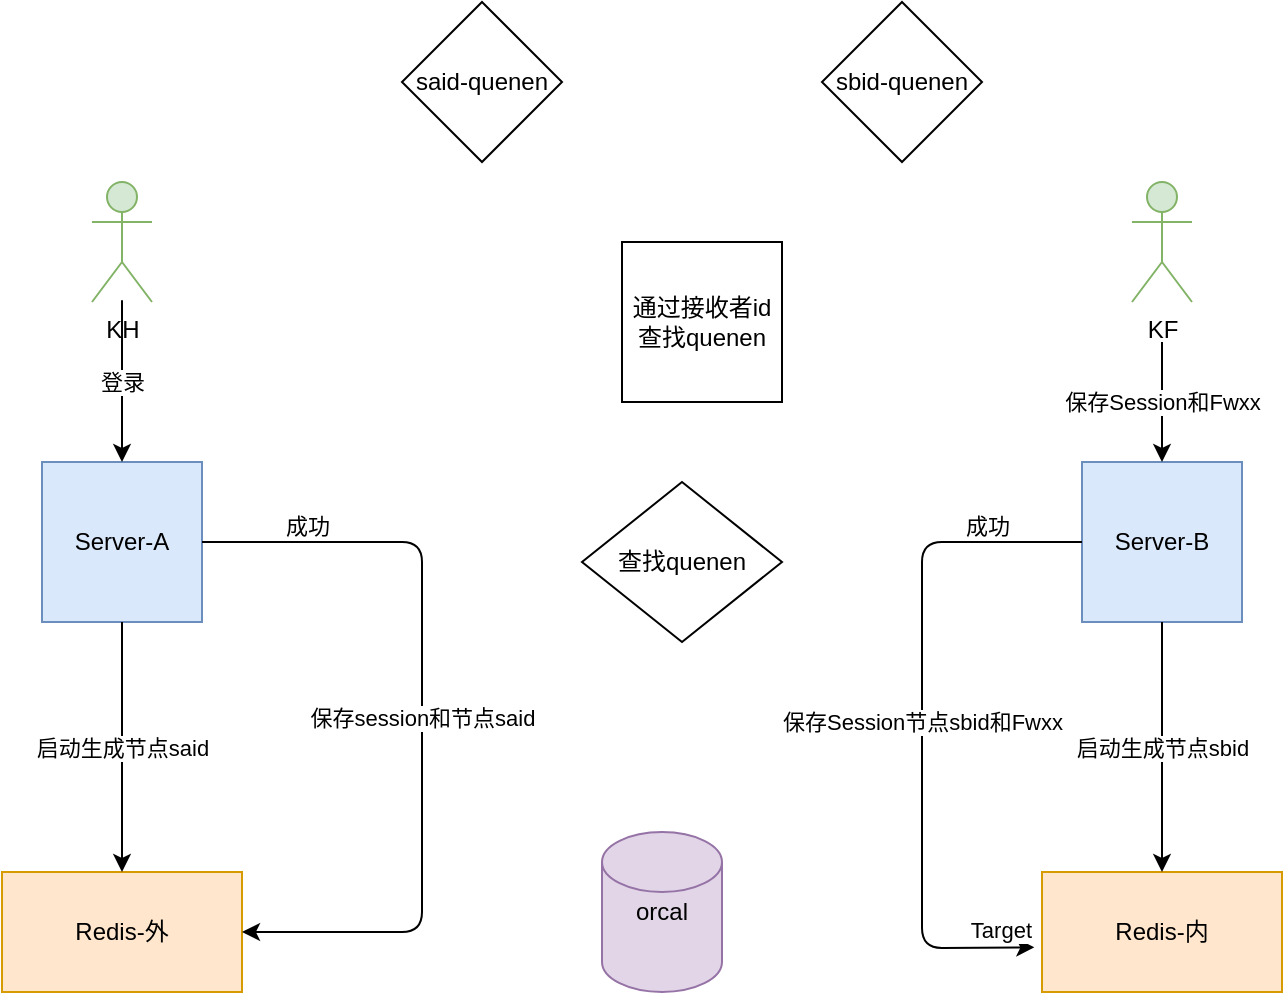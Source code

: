 <mxfile version="13.5.5" type="github"><diagram id="IRo-N-sHgiBe_cbcA75h" name="Page-1"><mxGraphModel dx="723" dy="374" grid="1" gridSize="10" guides="1" tooltips="1" connect="1" arrows="1" fold="1" page="1" pageScale="1" pageWidth="827" pageHeight="1169" math="0" shadow="0"><root><mxCell id="0"/><mxCell id="1" parent="0"/><mxCell id="HuOk10Oq-D8wRpHv4L8s-1" value="Redis-内" style="rounded=0;whiteSpace=wrap;html=1;fillColor=#ffe6cc;strokeColor=#d79b00;" parent="1" vertex="1"><mxGeometry x="620" y="525" width="120" height="60" as="geometry"/></mxCell><mxCell id="HuOk10Oq-D8wRpHv4L8s-2" value="Server-A" style="whiteSpace=wrap;html=1;aspect=fixed;fillColor=#dae8fc;strokeColor=#6c8ebf;" parent="1" vertex="1"><mxGeometry x="120" y="320" width="80" height="80" as="geometry"/></mxCell><mxCell id="HuOk10Oq-D8wRpHv4L8s-3" value="Server-B" style="whiteSpace=wrap;html=1;aspect=fixed;fillColor=#dae8fc;strokeColor=#6c8ebf;" parent="1" vertex="1"><mxGeometry x="640" y="320" width="80" height="80" as="geometry"/></mxCell><mxCell id="HuOk10Oq-D8wRpHv4L8s-4" value="Redis-外" style="rounded=0;whiteSpace=wrap;html=1;fillColor=#ffe6cc;strokeColor=#d79b00;" parent="1" vertex="1"><mxGeometry x="100" y="525" width="120" height="60" as="geometry"/></mxCell><mxCell id="HuOk10Oq-D8wRpHv4L8s-5" value="orcal" style="shape=cylinder2;whiteSpace=wrap;html=1;boundedLbl=1;backgroundOutline=1;size=15;fillColor=#e1d5e7;strokeColor=#9673a6;" parent="1" vertex="1"><mxGeometry x="400" y="505" width="60" height="80" as="geometry"/></mxCell><mxCell id="HuOk10Oq-D8wRpHv4L8s-7" value="KH" style="shape=umlActor;verticalLabelPosition=bottom;verticalAlign=top;html=1;outlineConnect=0;fillColor=#d5e8d4;strokeColor=#82b366;" parent="1" vertex="1"><mxGeometry x="145" y="180" width="30" height="60" as="geometry"/></mxCell><mxCell id="HuOk10Oq-D8wRpHv4L8s-10" value="KF" style="shape=umlActor;verticalLabelPosition=bottom;verticalAlign=top;html=1;outlineConnect=0;fillColor=#d5e8d4;strokeColor=#82b366;" parent="1" vertex="1"><mxGeometry x="665" y="180" width="30" height="60" as="geometry"/></mxCell><mxCell id="HuOk10Oq-D8wRpHv4L8s-34" value="" style="endArrow=classic;html=1;" parent="1" target="HuOk10Oq-D8wRpHv4L8s-3" edge="1"><mxGeometry relative="1" as="geometry"><mxPoint x="680" y="260" as="sourcePoint"/><mxPoint x="780" y="260" as="targetPoint"/></mxGeometry></mxCell><mxCell id="HuOk10Oq-D8wRpHv4L8s-35" value="保存Session和Fwxx" style="edgeLabel;resizable=0;html=1;align=center;verticalAlign=middle;" parent="HuOk10Oq-D8wRpHv4L8s-34" connectable="0" vertex="1"><mxGeometry relative="1" as="geometry"/></mxCell><mxCell id="HuOk10Oq-D8wRpHv4L8s-36" value="said-quenen" style="rhombus;whiteSpace=wrap;html=1;" parent="1" vertex="1"><mxGeometry x="300" y="90" width="80" height="80" as="geometry"/></mxCell><mxCell id="HuOk10Oq-D8wRpHv4L8s-37" value="" style="endArrow=classic;html=1;exitX=0.5;exitY=1;exitDx=0;exitDy=0;entryX=0.5;entryY=0;entryDx=0;entryDy=0;" parent="1" source="HuOk10Oq-D8wRpHv4L8s-2" target="HuOk10Oq-D8wRpHv4L8s-4" edge="1"><mxGeometry relative="1" as="geometry"><mxPoint x="320" y="390" as="sourcePoint"/><mxPoint x="420" y="390" as="targetPoint"/></mxGeometry></mxCell><mxCell id="HuOk10Oq-D8wRpHv4L8s-38" value="启动生成节点said" style="edgeLabel;resizable=0;html=1;align=center;verticalAlign=middle;" parent="HuOk10Oq-D8wRpHv4L8s-37" connectable="0" vertex="1"><mxGeometry relative="1" as="geometry"/></mxCell><mxCell id="sfT6db91X2wm3z94h2Oe-2" value="" style="endArrow=classic;html=1;entryX=0.5;entryY=0;entryDx=0;entryDy=0;" edge="1" parent="1" target="HuOk10Oq-D8wRpHv4L8s-2"><mxGeometry relative="1" as="geometry"><mxPoint x="160" y="239.17" as="sourcePoint"/><mxPoint x="260" y="239.17" as="targetPoint"/></mxGeometry></mxCell><mxCell id="sfT6db91X2wm3z94h2Oe-3" value="登录" style="edgeLabel;resizable=0;html=1;align=center;verticalAlign=middle;" connectable="0" vertex="1" parent="sfT6db91X2wm3z94h2Oe-2"><mxGeometry relative="1" as="geometry"/></mxCell><mxCell id="sfT6db91X2wm3z94h2Oe-6" value="保存session和节点said" style="endArrow=classic;html=1;entryX=1;entryY=0.5;entryDx=0;entryDy=0;" edge="1" parent="1" target="HuOk10Oq-D8wRpHv4L8s-4"><mxGeometry relative="1" as="geometry"><mxPoint x="200" y="360" as="sourcePoint"/><mxPoint x="360" y="360" as="targetPoint"/><Array as="points"><mxPoint x="310" y="360"/><mxPoint x="310" y="555"/></Array></mxGeometry></mxCell><mxCell id="sfT6db91X2wm3z94h2Oe-8" value="成功" style="edgeLabel;resizable=0;html=1;align=left;verticalAlign=bottom;" connectable="0" vertex="1" parent="sfT6db91X2wm3z94h2Oe-6"><mxGeometry x="-1" relative="1" as="geometry"><mxPoint x="40" as="offset"/></mxGeometry></mxCell><mxCell id="sfT6db91X2wm3z94h2Oe-12" value="" style="endArrow=classic;html=1;exitX=0.5;exitY=1;exitDx=0;exitDy=0;entryX=0.5;entryY=0;entryDx=0;entryDy=0;" edge="1" parent="1" source="HuOk10Oq-D8wRpHv4L8s-3" target="HuOk10Oq-D8wRpHv4L8s-1"><mxGeometry relative="1" as="geometry"><mxPoint x="340" y="400" as="sourcePoint"/><mxPoint x="440" y="400" as="targetPoint"/></mxGeometry></mxCell><mxCell id="sfT6db91X2wm3z94h2Oe-13" value="启动生成节点sbid" style="edgeLabel;resizable=0;html=1;align=center;verticalAlign=middle;" connectable="0" vertex="1" parent="sfT6db91X2wm3z94h2Oe-12"><mxGeometry relative="1" as="geometry"/></mxCell><mxCell id="sfT6db91X2wm3z94h2Oe-14" value="Label" style="endArrow=classic;html=1;exitX=0;exitY=0.5;exitDx=0;exitDy=0;entryX=-0.032;entryY=0.628;entryDx=0;entryDy=0;entryPerimeter=0;" edge="1" parent="1" source="HuOk10Oq-D8wRpHv4L8s-3" target="HuOk10Oq-D8wRpHv4L8s-1"><mxGeometry relative="1" as="geometry"><mxPoint x="310" y="400" as="sourcePoint"/><mxPoint x="470" y="400" as="targetPoint"/><Array as="points"><mxPoint x="560" y="360"/><mxPoint x="560" y="563"/></Array></mxGeometry></mxCell><mxCell id="sfT6db91X2wm3z94h2Oe-15" value="保存Session节点sbid和Fwxx" style="edgeLabel;resizable=0;html=1;align=center;verticalAlign=middle;" connectable="0" vertex="1" parent="sfT6db91X2wm3z94h2Oe-14"><mxGeometry relative="1" as="geometry"/></mxCell><mxCell id="sfT6db91X2wm3z94h2Oe-16" value="成功" style="edgeLabel;resizable=0;html=1;align=left;verticalAlign=bottom;" connectable="0" vertex="1" parent="sfT6db91X2wm3z94h2Oe-14"><mxGeometry x="-1" relative="1" as="geometry"><mxPoint x="-60" as="offset"/></mxGeometry></mxCell><mxCell id="sfT6db91X2wm3z94h2Oe-17" value="Target" style="edgeLabel;resizable=0;html=1;align=right;verticalAlign=bottom;" connectable="0" vertex="1" parent="sfT6db91X2wm3z94h2Oe-14"><mxGeometry x="1" relative="1" as="geometry"/></mxCell><mxCell id="sfT6db91X2wm3z94h2Oe-18" value="sbid-quenen" style="rhombus;whiteSpace=wrap;html=1;" vertex="1" parent="1"><mxGeometry x="510" y="90" width="80" height="80" as="geometry"/></mxCell><mxCell id="sfT6db91X2wm3z94h2Oe-19" value="通过接收者id查找quenen" style="whiteSpace=wrap;html=1;aspect=fixed;" vertex="1" parent="1"><mxGeometry x="410" y="210" width="80" height="80" as="geometry"/></mxCell><mxCell id="sfT6db91X2wm3z94h2Oe-20" value="查找quenen" style="rhombus;whiteSpace=wrap;html=1;" vertex="1" parent="1"><mxGeometry x="390" y="330" width="100" height="80" as="geometry"/></mxCell></root></mxGraphModel></diagram></mxfile>